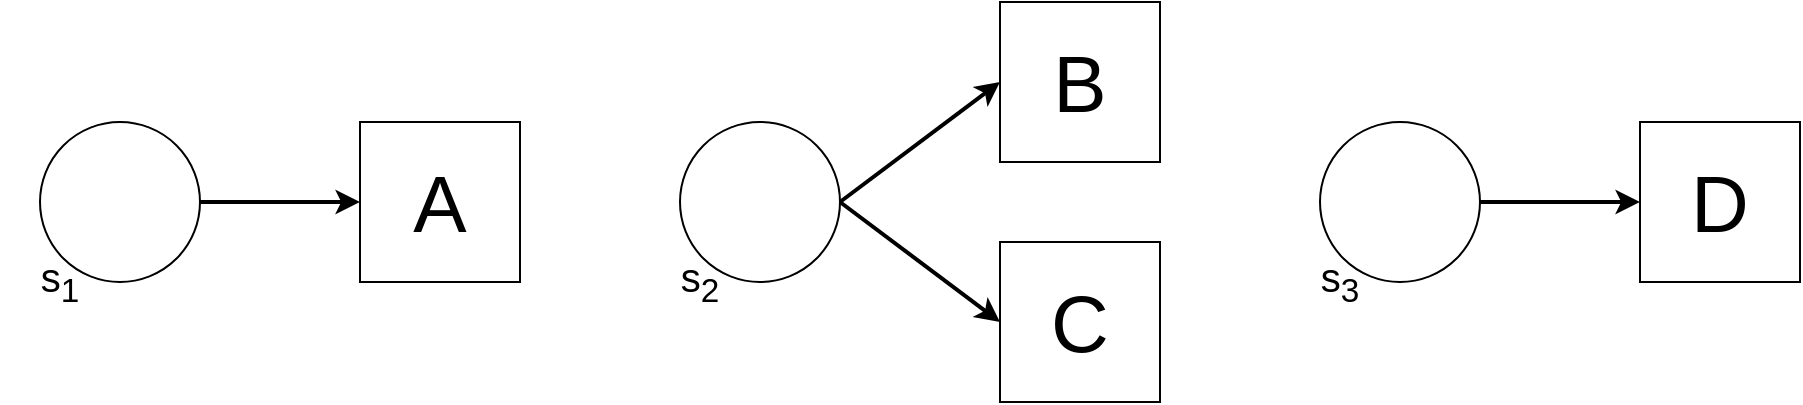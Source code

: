 <mxfile version="23.0.2" type="github">
  <diagram id="nlZTKS49ekNJ1ZWXG0yo" name="Seite-1">
    <mxGraphModel dx="1050" dy="538" grid="1" gridSize="10" guides="1" tooltips="1" connect="1" arrows="1" fold="1" page="1" pageScale="1" pageWidth="1169" pageHeight="827" math="0" shadow="0">
      <root>
        <mxCell id="0" />
        <mxCell id="1" parent="0" />
        <mxCell id="VEaJ6GgW7XOCRGQRBVWm-1" value="" style="ellipse;whiteSpace=wrap;html=1;aspect=fixed;" parent="1" vertex="1">
          <mxGeometry x="80" y="80" width="80" height="80" as="geometry" />
        </mxCell>
        <mxCell id="VEaJ6GgW7XOCRGQRBVWm-2" value="A" style="rounded=0;whiteSpace=wrap;html=1;fontSize=40;" parent="1" vertex="1">
          <mxGeometry x="240" y="80" width="80" height="80" as="geometry" />
        </mxCell>
        <mxCell id="VEaJ6GgW7XOCRGQRBVWm-3" value="" style="ellipse;whiteSpace=wrap;html=1;aspect=fixed;" parent="1" vertex="1">
          <mxGeometry x="400" y="80" width="80" height="80" as="geometry" />
        </mxCell>
        <mxCell id="VEaJ6GgW7XOCRGQRBVWm-4" value="C" style="rounded=0;whiteSpace=wrap;html=1;fontSize=40;" parent="1" vertex="1">
          <mxGeometry x="560" y="140" width="80" height="80" as="geometry" />
        </mxCell>
        <mxCell id="VEaJ6GgW7XOCRGQRBVWm-5" value="B" style="rounded=0;whiteSpace=wrap;html=1;fontSize=40;" parent="1" vertex="1">
          <mxGeometry x="560" y="20" width="80" height="80" as="geometry" />
        </mxCell>
        <mxCell id="VEaJ6GgW7XOCRGQRBVWm-6" value="" style="endArrow=classic;html=1;rounded=0;curved=1;exitX=1;exitY=0.5;exitDx=0;exitDy=0;strokeWidth=2;entryX=0;entryY=0.5;entryDx=0;entryDy=0;" parent="1" source="VEaJ6GgW7XOCRGQRBVWm-1" target="VEaJ6GgW7XOCRGQRBVWm-2" edge="1">
          <mxGeometry width="50" height="50" relative="1" as="geometry">
            <mxPoint x="390" y="210" as="sourcePoint" />
            <mxPoint x="450" y="320" as="targetPoint" />
          </mxGeometry>
        </mxCell>
        <mxCell id="VEaJ6GgW7XOCRGQRBVWm-7" value="" style="endArrow=classic;html=1;rounded=0;curved=1;exitX=1;exitY=0.5;exitDx=0;exitDy=0;strokeWidth=2;entryX=0;entryY=0.5;entryDx=0;entryDy=0;" parent="1" source="VEaJ6GgW7XOCRGQRBVWm-3" target="VEaJ6GgW7XOCRGQRBVWm-5" edge="1">
          <mxGeometry width="50" height="50" relative="1" as="geometry">
            <mxPoint x="710" y="-30" as="sourcePoint" />
            <mxPoint x="770" y="80" as="targetPoint" />
          </mxGeometry>
        </mxCell>
        <mxCell id="VEaJ6GgW7XOCRGQRBVWm-8" value="" style="endArrow=classic;html=1;rounded=0;curved=1;exitX=1;exitY=0.5;exitDx=0;exitDy=0;strokeWidth=2;entryX=0;entryY=0.5;entryDx=0;entryDy=0;" parent="1" source="VEaJ6GgW7XOCRGQRBVWm-3" target="VEaJ6GgW7XOCRGQRBVWm-4" edge="1">
          <mxGeometry width="50" height="50" relative="1" as="geometry">
            <mxPoint x="710" y="-30" as="sourcePoint" />
            <mxPoint x="770" y="80" as="targetPoint" />
          </mxGeometry>
        </mxCell>
        <mxCell id="VEaJ6GgW7XOCRGQRBVWm-9" value="" style="ellipse;whiteSpace=wrap;html=1;aspect=fixed;" parent="1" vertex="1">
          <mxGeometry x="720" y="80" width="80" height="80" as="geometry" />
        </mxCell>
        <mxCell id="VEaJ6GgW7XOCRGQRBVWm-10" value="D" style="rounded=0;whiteSpace=wrap;html=1;fontSize=40;" parent="1" vertex="1">
          <mxGeometry x="880" y="80" width="80" height="80" as="geometry" />
        </mxCell>
        <mxCell id="VEaJ6GgW7XOCRGQRBVWm-11" value="" style="endArrow=classic;html=1;rounded=0;curved=1;exitX=1;exitY=0.5;exitDx=0;exitDy=0;strokeWidth=2;entryX=0;entryY=0.5;entryDx=0;entryDy=0;" parent="1" source="VEaJ6GgW7XOCRGQRBVWm-9" target="VEaJ6GgW7XOCRGQRBVWm-10" edge="1">
          <mxGeometry width="50" height="50" relative="1" as="geometry">
            <mxPoint x="1030" y="210" as="sourcePoint" />
            <mxPoint x="1090" y="320" as="targetPoint" />
          </mxGeometry>
        </mxCell>
        <mxCell id="CBukyNrAVV97Vh7KJQ7h-1" value="s&lt;sub&gt;1&lt;/sub&gt;" style="text;html=1;strokeColor=none;fillColor=none;align=center;verticalAlign=middle;whiteSpace=wrap;rounded=0;fontSize=20;" vertex="1" parent="1">
          <mxGeometry x="60" y="140" width="60" height="40" as="geometry" />
        </mxCell>
        <mxCell id="CBukyNrAVV97Vh7KJQ7h-2" value="s&lt;sub&gt;2&lt;/sub&gt;" style="text;html=1;strokeColor=none;fillColor=none;align=center;verticalAlign=middle;whiteSpace=wrap;rounded=0;fontSize=20;" vertex="1" parent="1">
          <mxGeometry x="380" y="140" width="60" height="40" as="geometry" />
        </mxCell>
        <mxCell id="CBukyNrAVV97Vh7KJQ7h-3" value="s&lt;sub&gt;3&lt;/sub&gt;" style="text;html=1;strokeColor=none;fillColor=none;align=center;verticalAlign=middle;whiteSpace=wrap;rounded=0;fontSize=20;" vertex="1" parent="1">
          <mxGeometry x="700" y="140" width="60" height="40" as="geometry" />
        </mxCell>
      </root>
    </mxGraphModel>
  </diagram>
</mxfile>
